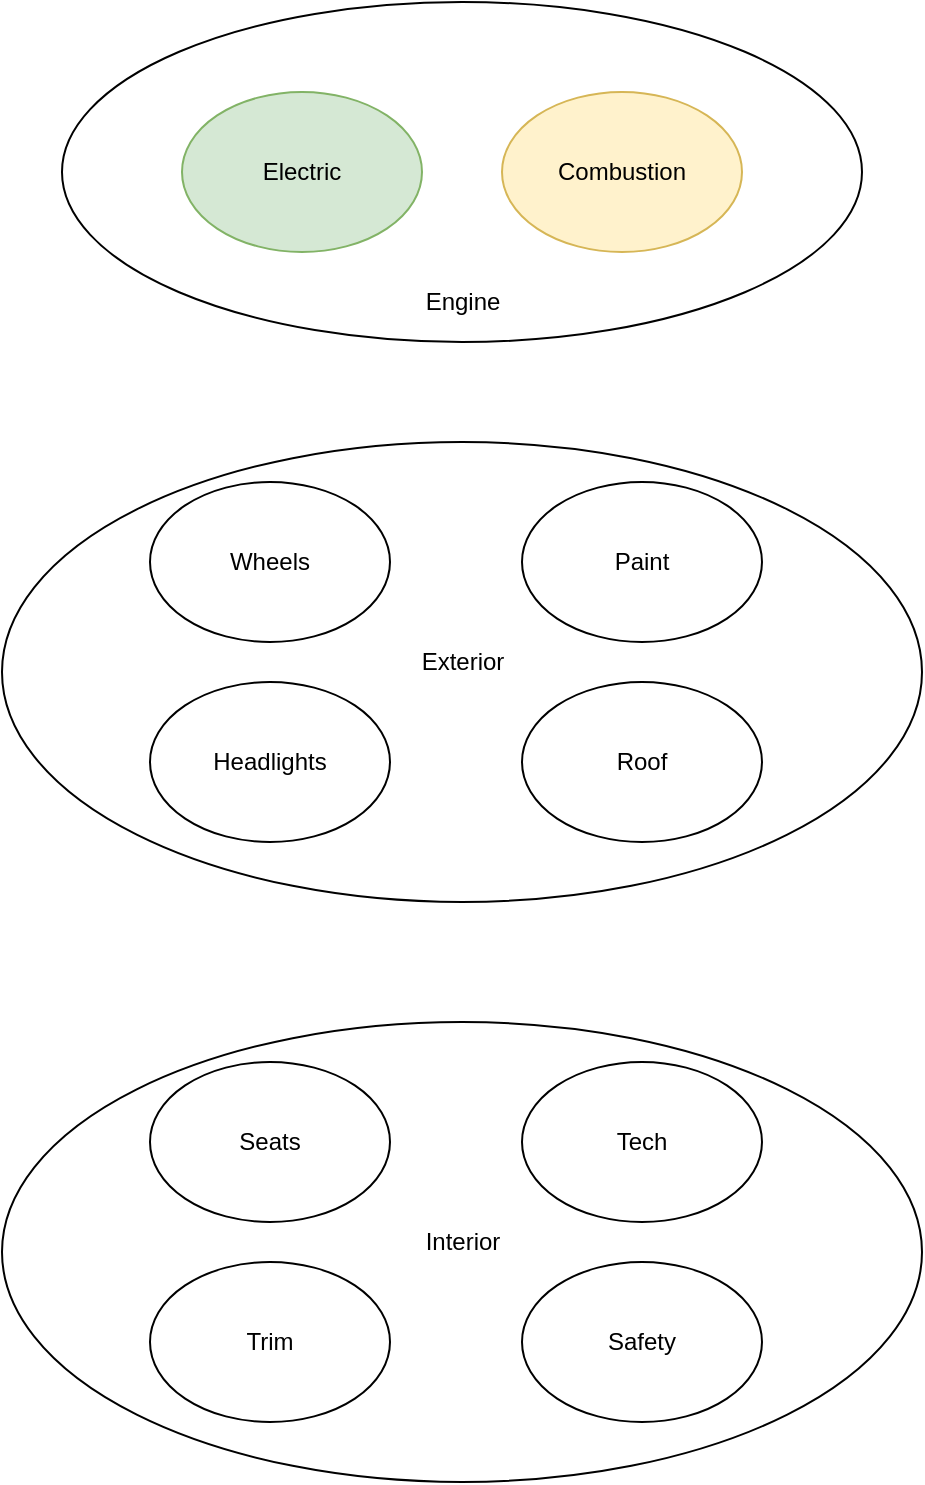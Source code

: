 <mxfile version="14.4.7" type="device"><diagram id="fwXTe7N77rfb_vNhw7GT" name="Page-1"><mxGraphModel dx="1498" dy="860" grid="1" gridSize="10" guides="1" tooltips="1" connect="1" arrows="1" fold="1" page="1" pageScale="1" pageWidth="827" pageHeight="1169" math="0" shadow="0"><root><mxCell id="0"/><mxCell id="1" parent="0"/><mxCell id="ljlLB4npgQwQfZgvvy2F-30" value="" style="group" vertex="1" connectable="0" parent="1"><mxGeometry x="10" y="230" width="460" height="230" as="geometry"/></mxCell><mxCell id="ljlLB4npgQwQfZgvvy2F-13" value="" style="ellipse;whiteSpace=wrap;html=1;" vertex="1" parent="ljlLB4npgQwQfZgvvy2F-30"><mxGeometry width="460" height="230" as="geometry"/></mxCell><mxCell id="ljlLB4npgQwQfZgvvy2F-19" value="Wheels" style="ellipse;whiteSpace=wrap;html=1;" vertex="1" parent="ljlLB4npgQwQfZgvvy2F-30"><mxGeometry x="74" y="20" width="120" height="80" as="geometry"/></mxCell><mxCell id="ljlLB4npgQwQfZgvvy2F-20" value="Paint" style="ellipse;whiteSpace=wrap;html=1;" vertex="1" parent="ljlLB4npgQwQfZgvvy2F-30"><mxGeometry x="260" y="20" width="120" height="80" as="geometry"/></mxCell><mxCell id="ljlLB4npgQwQfZgvvy2F-21" value="Headlights" style="ellipse;whiteSpace=wrap;html=1;" vertex="1" parent="ljlLB4npgQwQfZgvvy2F-30"><mxGeometry x="74" y="120" width="120" height="80" as="geometry"/></mxCell><mxCell id="ljlLB4npgQwQfZgvvy2F-22" value="Roof" style="ellipse;whiteSpace=wrap;html=1;" vertex="1" parent="ljlLB4npgQwQfZgvvy2F-30"><mxGeometry x="260" y="120" width="120" height="80" as="geometry"/></mxCell><mxCell id="ljlLB4npgQwQfZgvvy2F-23" value="Exterior" style="text;html=1;align=center;verticalAlign=middle;resizable=0;points=[];autosize=1;" vertex="1" parent="ljlLB4npgQwQfZgvvy2F-30"><mxGeometry x="200" y="100" width="60" height="20" as="geometry"/></mxCell><mxCell id="ljlLB4npgQwQfZgvvy2F-31" value="" style="group" vertex="1" connectable="0" parent="1"><mxGeometry x="10" y="520" width="460" height="230" as="geometry"/></mxCell><mxCell id="ljlLB4npgQwQfZgvvy2F-24" value="" style="ellipse;whiteSpace=wrap;html=1;" vertex="1" parent="ljlLB4npgQwQfZgvvy2F-31"><mxGeometry width="460" height="230" as="geometry"/></mxCell><mxCell id="ljlLB4npgQwQfZgvvy2F-25" value="Seats" style="ellipse;whiteSpace=wrap;html=1;" vertex="1" parent="ljlLB4npgQwQfZgvvy2F-31"><mxGeometry x="74" y="20" width="120" height="80" as="geometry"/></mxCell><mxCell id="ljlLB4npgQwQfZgvvy2F-26" value="Tech" style="ellipse;whiteSpace=wrap;html=1;" vertex="1" parent="ljlLB4npgQwQfZgvvy2F-31"><mxGeometry x="260" y="20" width="120" height="80" as="geometry"/></mxCell><mxCell id="ljlLB4npgQwQfZgvvy2F-27" value="Trim" style="ellipse;whiteSpace=wrap;html=1;" vertex="1" parent="ljlLB4npgQwQfZgvvy2F-31"><mxGeometry x="74" y="120" width="120" height="80" as="geometry"/></mxCell><mxCell id="ljlLB4npgQwQfZgvvy2F-28" value="Safety" style="ellipse;whiteSpace=wrap;html=1;" vertex="1" parent="ljlLB4npgQwQfZgvvy2F-31"><mxGeometry x="260" y="120" width="120" height="80" as="geometry"/></mxCell><mxCell id="ljlLB4npgQwQfZgvvy2F-29" value="Interior" style="text;html=1;align=center;verticalAlign=middle;resizable=0;points=[];autosize=1;" vertex="1" parent="ljlLB4npgQwQfZgvvy2F-31"><mxGeometry x="205" y="100" width="50" height="20" as="geometry"/></mxCell><mxCell id="ljlLB4npgQwQfZgvvy2F-32" value="" style="group" vertex="1" connectable="0" parent="1"><mxGeometry x="40" y="10" width="400" height="170" as="geometry"/></mxCell><mxCell id="ljlLB4npgQwQfZgvvy2F-16" value="" style="ellipse;whiteSpace=wrap;html=1;" vertex="1" parent="ljlLB4npgQwQfZgvvy2F-32"><mxGeometry width="400" height="170" as="geometry"/></mxCell><mxCell id="ljlLB4npgQwQfZgvvy2F-14" value="Electric" style="ellipse;whiteSpace=wrap;html=1;fillColor=#d5e8d4;strokeColor=#82b366;" vertex="1" parent="ljlLB4npgQwQfZgvvy2F-32"><mxGeometry x="60" y="45" width="120" height="80" as="geometry"/></mxCell><mxCell id="ljlLB4npgQwQfZgvvy2F-15" value="Combustion" style="ellipse;whiteSpace=wrap;html=1;fillColor=#fff2cc;strokeColor=#d6b656;" vertex="1" parent="ljlLB4npgQwQfZgvvy2F-32"><mxGeometry x="220" y="45" width="120" height="80" as="geometry"/></mxCell><mxCell id="ljlLB4npgQwQfZgvvy2F-17" value="Engine" style="text;html=1;align=center;verticalAlign=middle;resizable=0;points=[];autosize=1;" vertex="1" parent="ljlLB4npgQwQfZgvvy2F-32"><mxGeometry x="175" y="140" width="50" height="20" as="geometry"/></mxCell></root></mxGraphModel></diagram></mxfile>